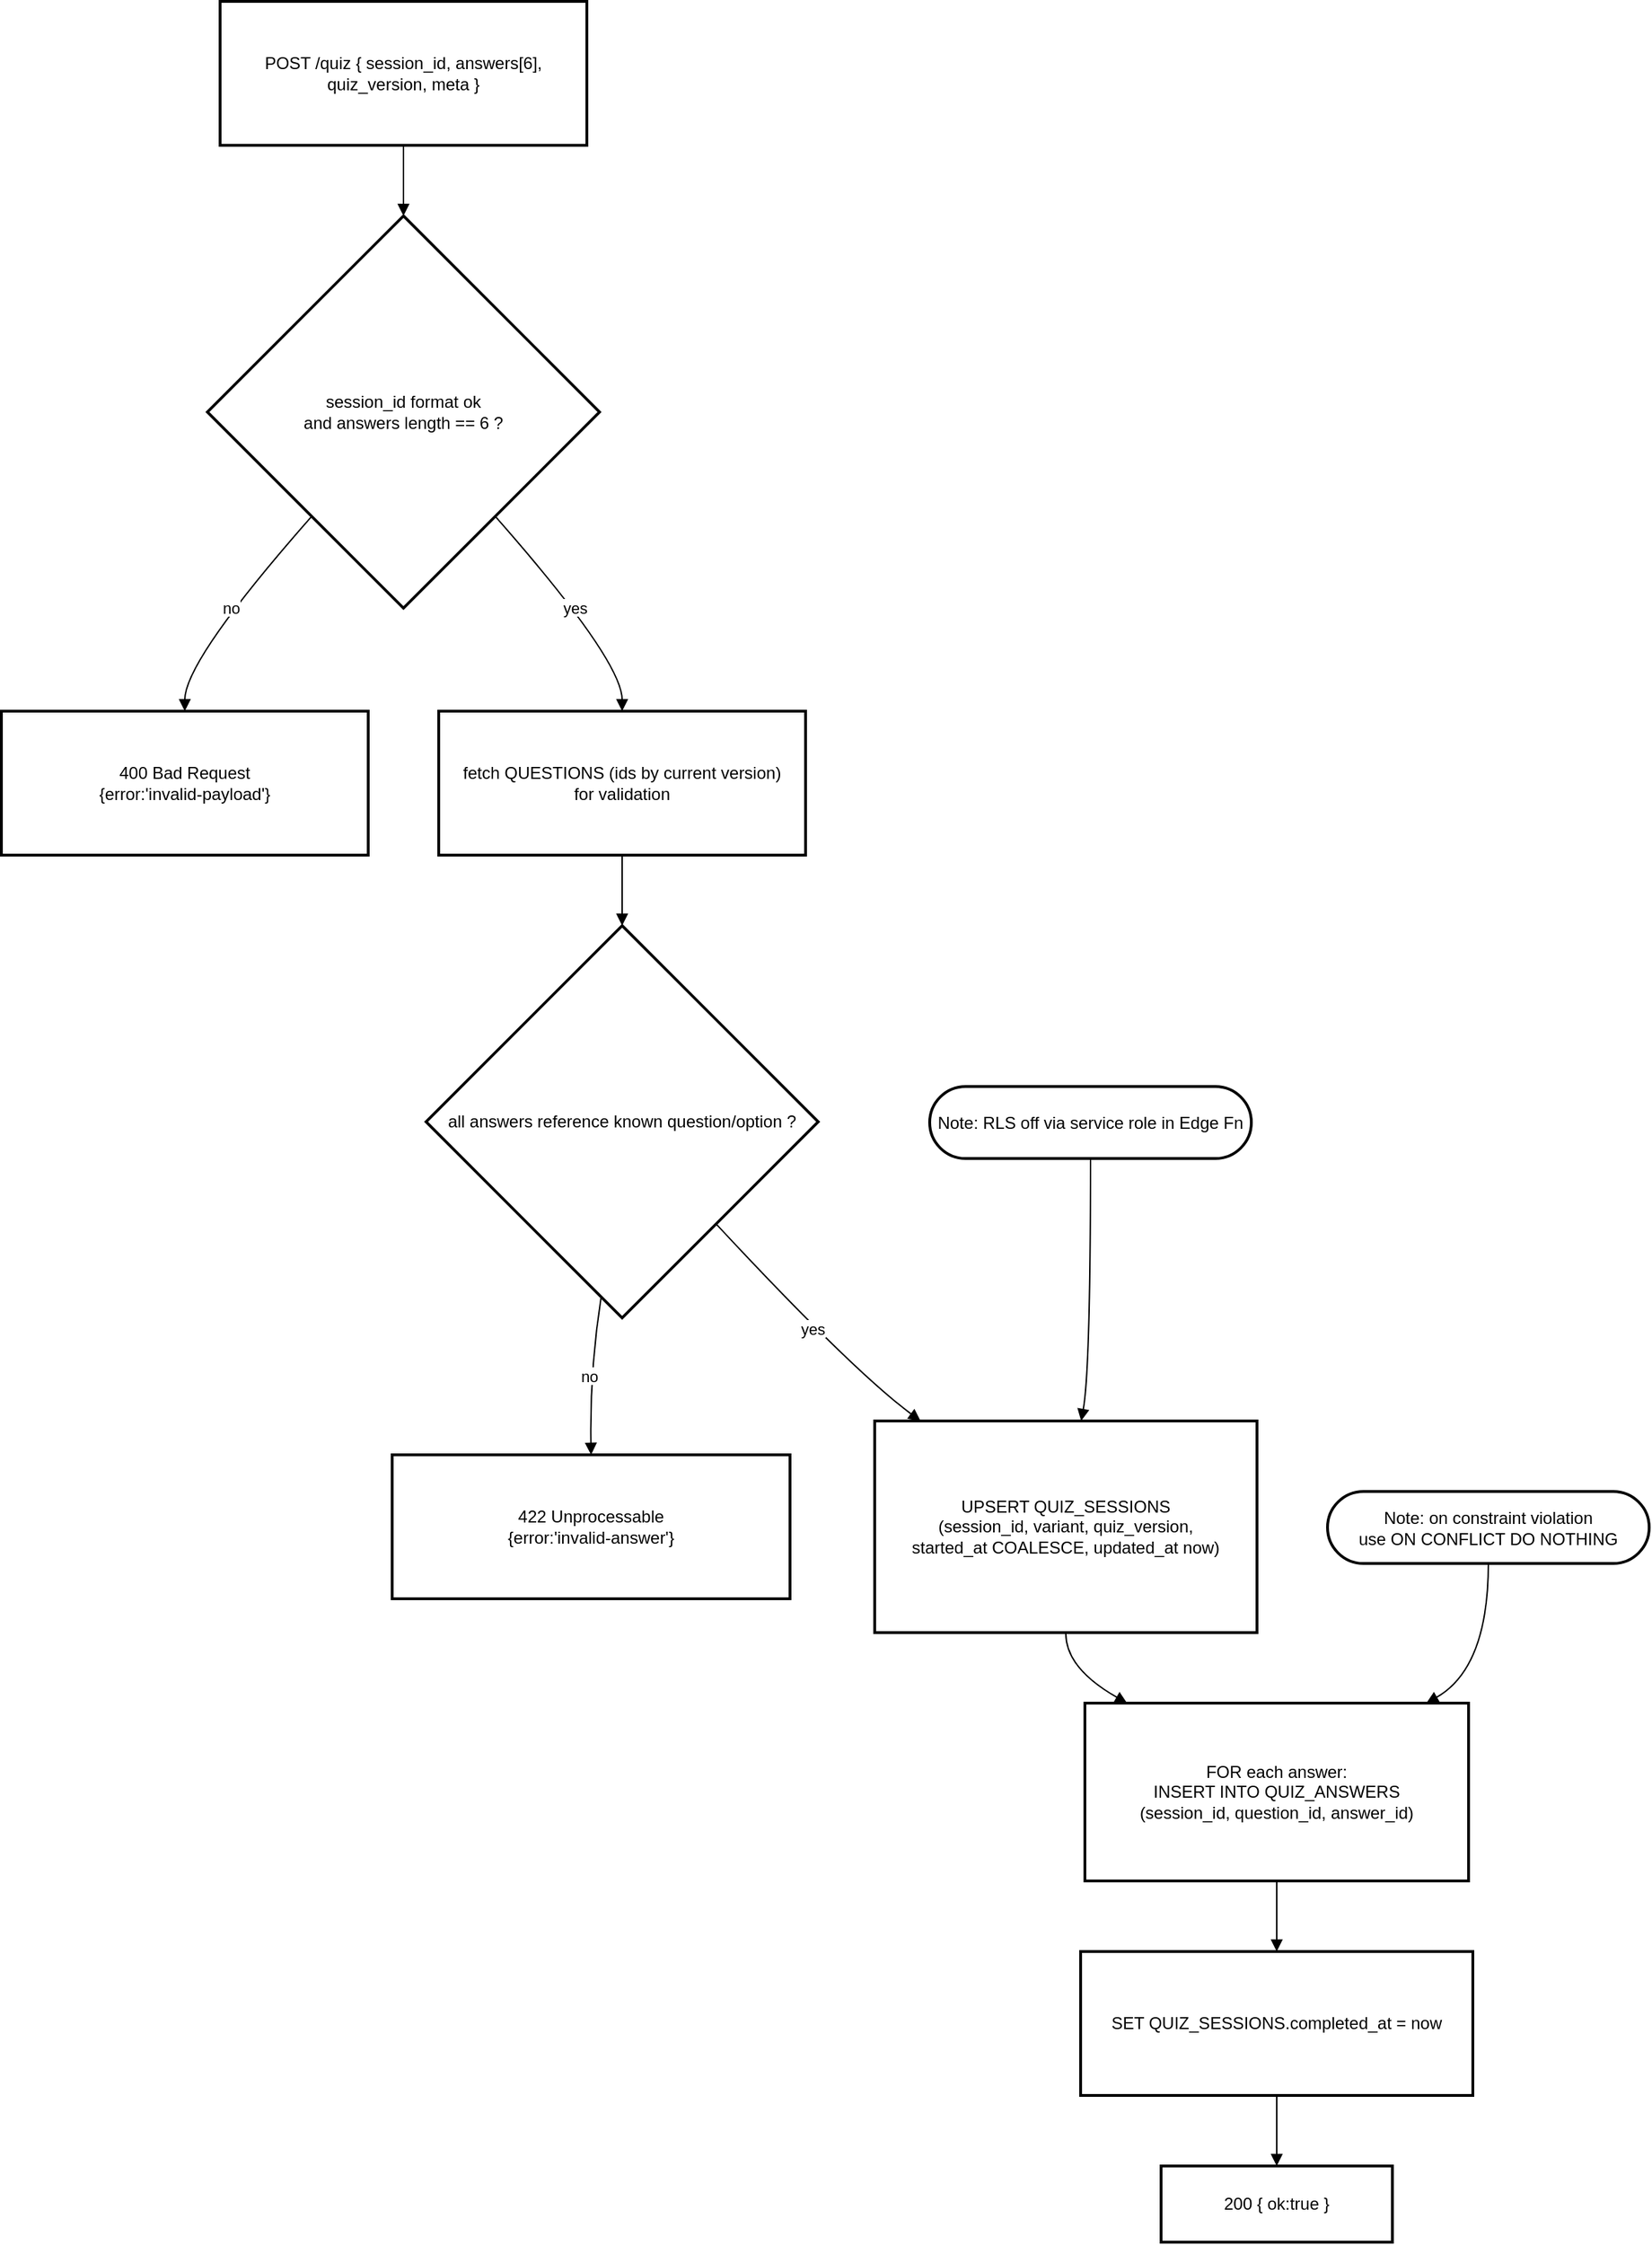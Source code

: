 <mxfile version="28.1.1">
  <diagram name="Page-1" id="6sAGOLQ-cUbpFUzVoAe0">
    <mxGraphModel dx="695" dy="778" grid="1" gridSize="10" guides="1" tooltips="1" connect="1" arrows="1" fold="1" page="1" pageScale="1" pageWidth="850" pageHeight="1100" math="0" shadow="0">
      <root>
        <mxCell id="0" />
        <mxCell id="1" parent="0" />
        <mxCell id="dPqfXyWM0PRX8JyGsdis-1" value="POST /quiz { session_id, answers[6], quiz_version, meta }" style="whiteSpace=wrap;strokeWidth=2;" vertex="1" parent="1">
          <mxGeometry x="175" y="20" width="260" height="102" as="geometry" />
        </mxCell>
        <mxCell id="dPqfXyWM0PRX8JyGsdis-2" value="session_id format ok&#xa;and answers length == 6 ?" style="rhombus;strokeWidth=2;whiteSpace=wrap;" vertex="1" parent="1">
          <mxGeometry x="166" y="172" width="278" height="278" as="geometry" />
        </mxCell>
        <mxCell id="dPqfXyWM0PRX8JyGsdis-3" value="400 Bad Request&#xa;{error:&#39;invalid-payload&#39;}" style="whiteSpace=wrap;strokeWidth=2;" vertex="1" parent="1">
          <mxGeometry x="20" y="523" width="260" height="102" as="geometry" />
        </mxCell>
        <mxCell id="dPqfXyWM0PRX8JyGsdis-4" value="fetch QUESTIONS (ids by current version)&#xa;for validation" style="whiteSpace=wrap;strokeWidth=2;" vertex="1" parent="1">
          <mxGeometry x="330" y="523" width="260" height="102" as="geometry" />
        </mxCell>
        <mxCell id="dPqfXyWM0PRX8JyGsdis-5" value="all answers reference known question/option ?" style="rhombus;strokeWidth=2;whiteSpace=wrap;" vertex="1" parent="1">
          <mxGeometry x="321" y="675" width="278" height="278" as="geometry" />
        </mxCell>
        <mxCell id="dPqfXyWM0PRX8JyGsdis-6" value="422 Unprocessable&#xa;{error:&#39;invalid-answer&#39;}" style="whiteSpace=wrap;strokeWidth=2;" vertex="1" parent="1">
          <mxGeometry x="297" y="1050" width="282" height="102" as="geometry" />
        </mxCell>
        <mxCell id="dPqfXyWM0PRX8JyGsdis-7" value="UPSERT QUIZ_SESSIONS&#xa;(session_id, variant, quiz_version,&#xa;started_at COALESCE, updated_at now)" style="whiteSpace=wrap;strokeWidth=2;" vertex="1" parent="1">
          <mxGeometry x="639" y="1026" width="271" height="150" as="geometry" />
        </mxCell>
        <mxCell id="dPqfXyWM0PRX8JyGsdis-8" value="FOR each answer:&#xa;INSERT INTO QUIZ_ANSWERS&#xa;(session_id, question_id, answer_id)" style="whiteSpace=wrap;strokeWidth=2;" vertex="1" parent="1">
          <mxGeometry x="788" y="1226" width="272" height="126" as="geometry" />
        </mxCell>
        <mxCell id="dPqfXyWM0PRX8JyGsdis-9" value="SET QUIZ_SESSIONS.completed_at = now" style="whiteSpace=wrap;strokeWidth=2;" vertex="1" parent="1">
          <mxGeometry x="785" y="1402" width="278" height="102" as="geometry" />
        </mxCell>
        <mxCell id="dPqfXyWM0PRX8JyGsdis-10" value="200 { ok:true }" style="whiteSpace=wrap;strokeWidth=2;" vertex="1" parent="1">
          <mxGeometry x="842" y="1554" width="164" height="54" as="geometry" />
        </mxCell>
        <mxCell id="dPqfXyWM0PRX8JyGsdis-11" value="Note: RLS off via service role in Edge Fn" style="rounded=1;whiteSpace=wrap;arcSize=50;strokeWidth=2;" vertex="1" parent="1">
          <mxGeometry x="678" y="789" width="228" height="51" as="geometry" />
        </mxCell>
        <mxCell id="dPqfXyWM0PRX8JyGsdis-12" value="Note: on constraint violation&#xa;use ON CONFLICT DO NOTHING" style="rounded=1;whiteSpace=wrap;arcSize=50;strokeWidth=2;" vertex="1" parent="1">
          <mxGeometry x="960" y="1076" width="228" height="51" as="geometry" />
        </mxCell>
        <mxCell id="dPqfXyWM0PRX8JyGsdis-13" value="" style="curved=1;startArrow=none;endArrow=block;exitX=0.5;exitY=1;entryX=0.5;entryY=0;rounded=0;" edge="1" parent="1" source="dPqfXyWM0PRX8JyGsdis-1" target="dPqfXyWM0PRX8JyGsdis-2">
          <mxGeometry relative="1" as="geometry">
            <Array as="points" />
          </mxGeometry>
        </mxCell>
        <mxCell id="dPqfXyWM0PRX8JyGsdis-14" value="no" style="curved=1;startArrow=none;endArrow=block;exitX=0.06;exitY=1;entryX=0.5;entryY=0;rounded=0;" edge="1" parent="1" source="dPqfXyWM0PRX8JyGsdis-2" target="dPqfXyWM0PRX8JyGsdis-3">
          <mxGeometry relative="1" as="geometry">
            <Array as="points">
              <mxPoint x="150" y="487" />
            </Array>
          </mxGeometry>
        </mxCell>
        <mxCell id="dPqfXyWM0PRX8JyGsdis-15" value="yes" style="curved=1;startArrow=none;endArrow=block;exitX=0.94;exitY=1;entryX=0.5;entryY=0;rounded=0;" edge="1" parent="1" source="dPqfXyWM0PRX8JyGsdis-2" target="dPqfXyWM0PRX8JyGsdis-4">
          <mxGeometry relative="1" as="geometry">
            <Array as="points">
              <mxPoint x="460" y="487" />
            </Array>
          </mxGeometry>
        </mxCell>
        <mxCell id="dPqfXyWM0PRX8JyGsdis-16" value="" style="curved=1;startArrow=none;endArrow=block;exitX=0.5;exitY=1;entryX=0.5;entryY=0;rounded=0;" edge="1" parent="1" source="dPqfXyWM0PRX8JyGsdis-4" target="dPqfXyWM0PRX8JyGsdis-5">
          <mxGeometry relative="1" as="geometry">
            <Array as="points" />
          </mxGeometry>
        </mxCell>
        <mxCell id="dPqfXyWM0PRX8JyGsdis-17" value="no" style="curved=1;startArrow=none;endArrow=block;exitX=0.44;exitY=1;entryX=0.5;entryY=0;rounded=0;" edge="1" parent="1" source="dPqfXyWM0PRX8JyGsdis-5" target="dPqfXyWM0PRX8JyGsdis-6">
          <mxGeometry relative="1" as="geometry">
            <Array as="points">
              <mxPoint x="437" y="990" />
            </Array>
          </mxGeometry>
        </mxCell>
        <mxCell id="dPqfXyWM0PRX8JyGsdis-18" value="yes" style="curved=1;startArrow=none;endArrow=block;exitX=0.96;exitY=1;entryX=0.12;entryY=0;rounded=0;" edge="1" parent="1" source="dPqfXyWM0PRX8JyGsdis-5" target="dPqfXyWM0PRX8JyGsdis-7">
          <mxGeometry relative="1" as="geometry">
            <Array as="points">
              <mxPoint x="623" y="990" />
            </Array>
          </mxGeometry>
        </mxCell>
        <mxCell id="dPqfXyWM0PRX8JyGsdis-19" value="" style="curved=1;startArrow=none;endArrow=block;exitX=0.5;exitY=1;entryX=0.11;entryY=0;rounded=0;" edge="1" parent="1" source="dPqfXyWM0PRX8JyGsdis-7" target="dPqfXyWM0PRX8JyGsdis-8">
          <mxGeometry relative="1" as="geometry">
            <Array as="points">
              <mxPoint x="774" y="1201" />
            </Array>
          </mxGeometry>
        </mxCell>
        <mxCell id="dPqfXyWM0PRX8JyGsdis-20" value="" style="curved=1;startArrow=none;endArrow=block;exitX=0.5;exitY=1;entryX=0.5;entryY=0;rounded=0;" edge="1" parent="1" source="dPqfXyWM0PRX8JyGsdis-8" target="dPqfXyWM0PRX8JyGsdis-9">
          <mxGeometry relative="1" as="geometry">
            <Array as="points" />
          </mxGeometry>
        </mxCell>
        <mxCell id="dPqfXyWM0PRX8JyGsdis-21" value="" style="curved=1;startArrow=none;endArrow=block;exitX=0.5;exitY=1;entryX=0.5;entryY=0;rounded=0;" edge="1" parent="1" source="dPqfXyWM0PRX8JyGsdis-9" target="dPqfXyWM0PRX8JyGsdis-10">
          <mxGeometry relative="1" as="geometry">
            <Array as="points" />
          </mxGeometry>
        </mxCell>
        <mxCell id="dPqfXyWM0PRX8JyGsdis-22" value="" style="curved=1;startArrow=none;endArrow=block;exitX=0.5;exitY=0.99;entryX=0.54;entryY=0;rounded=0;" edge="1" parent="1" source="dPqfXyWM0PRX8JyGsdis-11" target="dPqfXyWM0PRX8JyGsdis-7">
          <mxGeometry relative="1" as="geometry">
            <Array as="points">
              <mxPoint x="792" y="990" />
            </Array>
          </mxGeometry>
        </mxCell>
        <mxCell id="dPqfXyWM0PRX8JyGsdis-23" value="" style="curved=1;startArrow=none;endArrow=block;exitX=0.5;exitY=0.99;entryX=0.89;entryY=0;rounded=0;" edge="1" parent="1" source="dPqfXyWM0PRX8JyGsdis-12" target="dPqfXyWM0PRX8JyGsdis-8">
          <mxGeometry relative="1" as="geometry">
            <Array as="points">
              <mxPoint x="1074" y="1201" />
            </Array>
          </mxGeometry>
        </mxCell>
      </root>
    </mxGraphModel>
  </diagram>
</mxfile>
